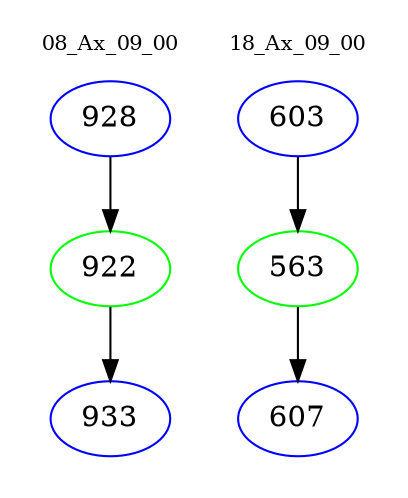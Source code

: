 digraph{
subgraph cluster_0 {
color = white
label = "08_Ax_09_00";
fontsize=10;
T0_928 [label="928", color="blue"]
T0_928 -> T0_922 [color="black"]
T0_922 [label="922", color="green"]
T0_922 -> T0_933 [color="black"]
T0_933 [label="933", color="blue"]
}
subgraph cluster_1 {
color = white
label = "18_Ax_09_00";
fontsize=10;
T1_603 [label="603", color="blue"]
T1_603 -> T1_563 [color="black"]
T1_563 [label="563", color="green"]
T1_563 -> T1_607 [color="black"]
T1_607 [label="607", color="blue"]
}
}
